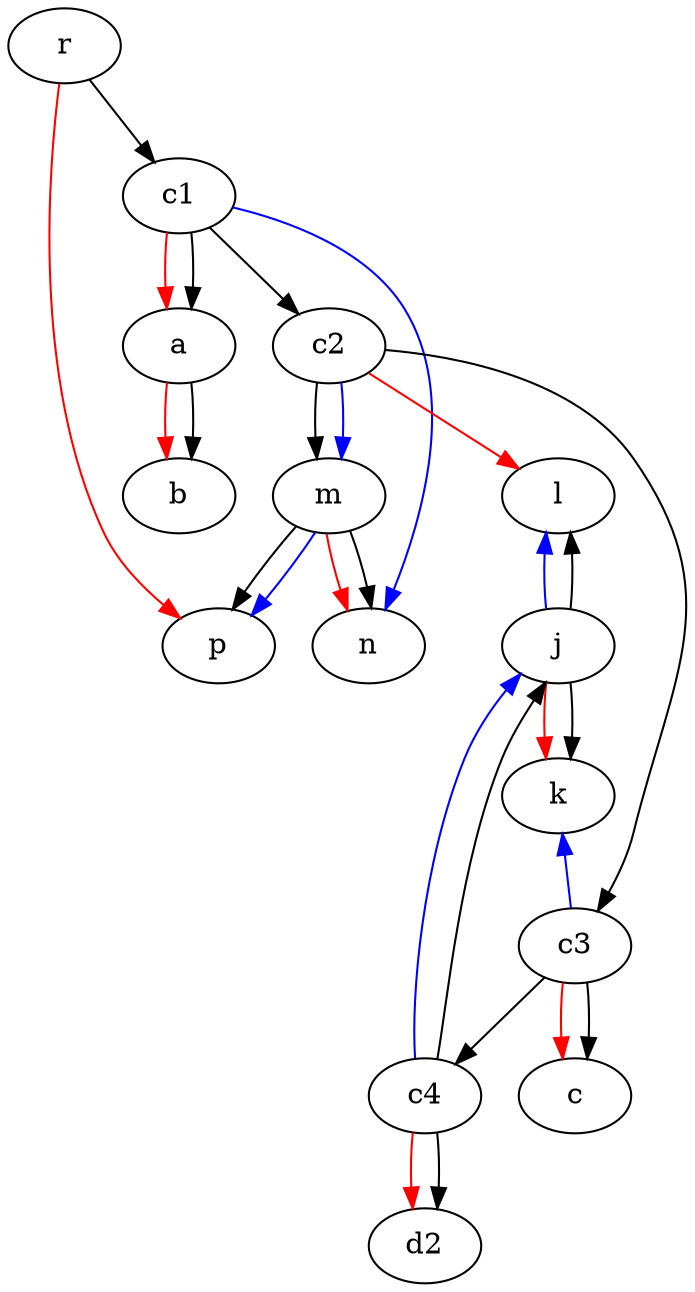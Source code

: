 digraph {
// dot2tex --debug -ftikz -tverbatim --template AND_net_template.tex --autosize AND_net_r_expr.dot > AND_net_r_expr.tex && pdflatex AND_net_r_expr.tex && pdf2svg AND_net_r_expr.pdf AND_net_r_expr.svg

b [texlbl="\proof{\rl{\Sigma_{TR}}\ia{\vdash \B }}"]
a [texlbl="\proof{\ix{\vdash \B^1 }\rl{!}\ib{\vdash !\B^0 }}"]
c [texlbl="\proof{\rl{\Sigma_{FR}}\ia{\vdash \B }}"]
d2 [texlbl="\proof{\ix{\text{and}}\rl{\text{Use}}\ib{\vdash \B \to !\B \to \B }}"]
k [texlbl="\proof{\rl{\I}\ia{\B \vdash \B }}"]
l [texlbl="\proof{\rl{\I}\ia{!\B \to\B \vdash !\B \to \B }}"]
j [texlbl="\proof{\ix{\B \vdash \B }\ix{!\B \to\B \vdash !\B \to \B }\rl{\Pi_L}\ic{\B, \B \to !\B \to \B \vdash !\B \to \B }}"]
c4 [texlbl="\proof{\ix{\vdash \B \to !\B \to \B }\ix{\B, \B \to !\B \to \B \vdash !\B \to \B }\rl{\C}\ic{\B \vdash !\B \to \B }}"]
c3 [texlbl="\proof{\ix{\vdash \B }\ix{\B \vdash !\B \to \B }\rl{\C}\ic{\vdash !\B \to \B }}"]
n [texlbl="\proof{\rl{\I}\ia{!\B \vdash !\B}}"]
p [texlbl="\proof{\rl{\I}\ia{\B \vdash \B}}"]
m [texlbl="\proof{\ix{!\B \vdash !\B}\ix{\B \vdash \B}\rl{\Pi_L}\ic{!\B, !\B \to \B \vdash \B}}"]
c2 [texlbl="\proof{\ix{\vdash !\B \to \B }\ix{!\B, !\B \to \B \vdash \B}\rl{\C}\ic{!\B \vdash \B }}"]
c1 [texlbl="\proof{\ix{\vdash !\B }\ix{!\B \vdash \B }\rl{\C}\ic{\vdash \B }}"]
r [texlbl="\proof{\ix{\vdash \B }\rl{\text{Assign}}\ib{\text{r} = }}"]

edge [weight=5]
r -> p /* pr */ [color="red"]
c1 -> a [color="red"]
a -> b [color="red"]
n -> c1 [color="blue",dir=back]
c2 -> l /* lr */ [color="red"]
m -> c2 [color="blue",dir=back]
c3 -> c [color="red"]
k -> c3 [color="blue",dir=back]
c4 -> d2 [color="red"]
j -> c4 [color="blue",dir=back]
j -> k /* kr */ [color="red"]
l -> j [color="blue",dir=back]
m -> n /* nr */ [color="red"]
p -> m [color="blue",dir=back]

edge [weight=1]
r -> c1
c1 -> a
a -> b
c1 -> c2
c2 -> c3
c2 -> m
c3 -> c
c3 -> c4
c4 -> d2
c4 -> j
j -> k
j -> l
m -> n
m -> p

}